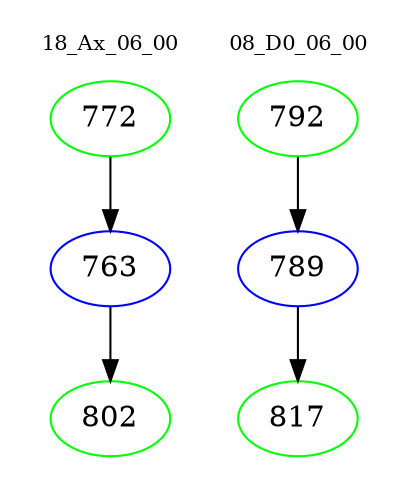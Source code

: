 digraph{
subgraph cluster_0 {
color = white
label = "18_Ax_06_00";
fontsize=10;
T0_772 [label="772", color="green"]
T0_772 -> T0_763 [color="black"]
T0_763 [label="763", color="blue"]
T0_763 -> T0_802 [color="black"]
T0_802 [label="802", color="green"]
}
subgraph cluster_1 {
color = white
label = "08_D0_06_00";
fontsize=10;
T1_792 [label="792", color="green"]
T1_792 -> T1_789 [color="black"]
T1_789 [label="789", color="blue"]
T1_789 -> T1_817 [color="black"]
T1_817 [label="817", color="green"]
}
}
